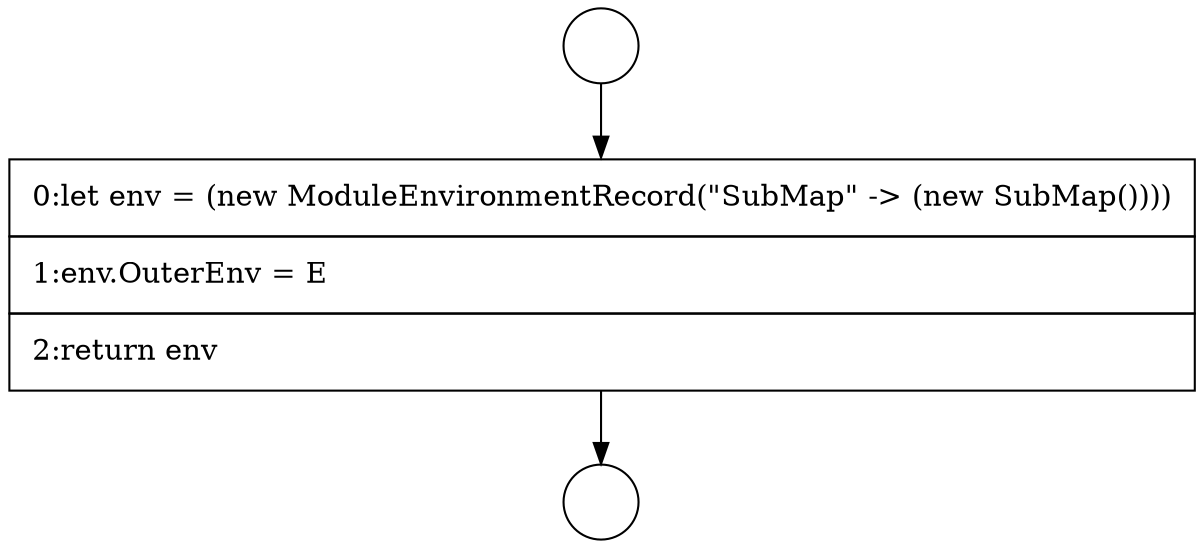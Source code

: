 digraph {
  node1852 [shape=circle label=" " color="black" fillcolor="white" style=filled]
  node1854 [shape=none, margin=0, label=<<font color="black">
    <table border="0" cellborder="1" cellspacing="0" cellpadding="10">
      <tr><td align="left">0:let env = (new ModuleEnvironmentRecord(&quot;SubMap&quot; -&gt; (new SubMap())))</td></tr>
      <tr><td align="left">1:env.OuterEnv = E</td></tr>
      <tr><td align="left">2:return env</td></tr>
    </table>
  </font>> color="black" fillcolor="white" style=filled]
  node1853 [shape=circle label=" " color="black" fillcolor="white" style=filled]
  node1852 -> node1854 [ color="black"]
  node1854 -> node1853 [ color="black"]
}
